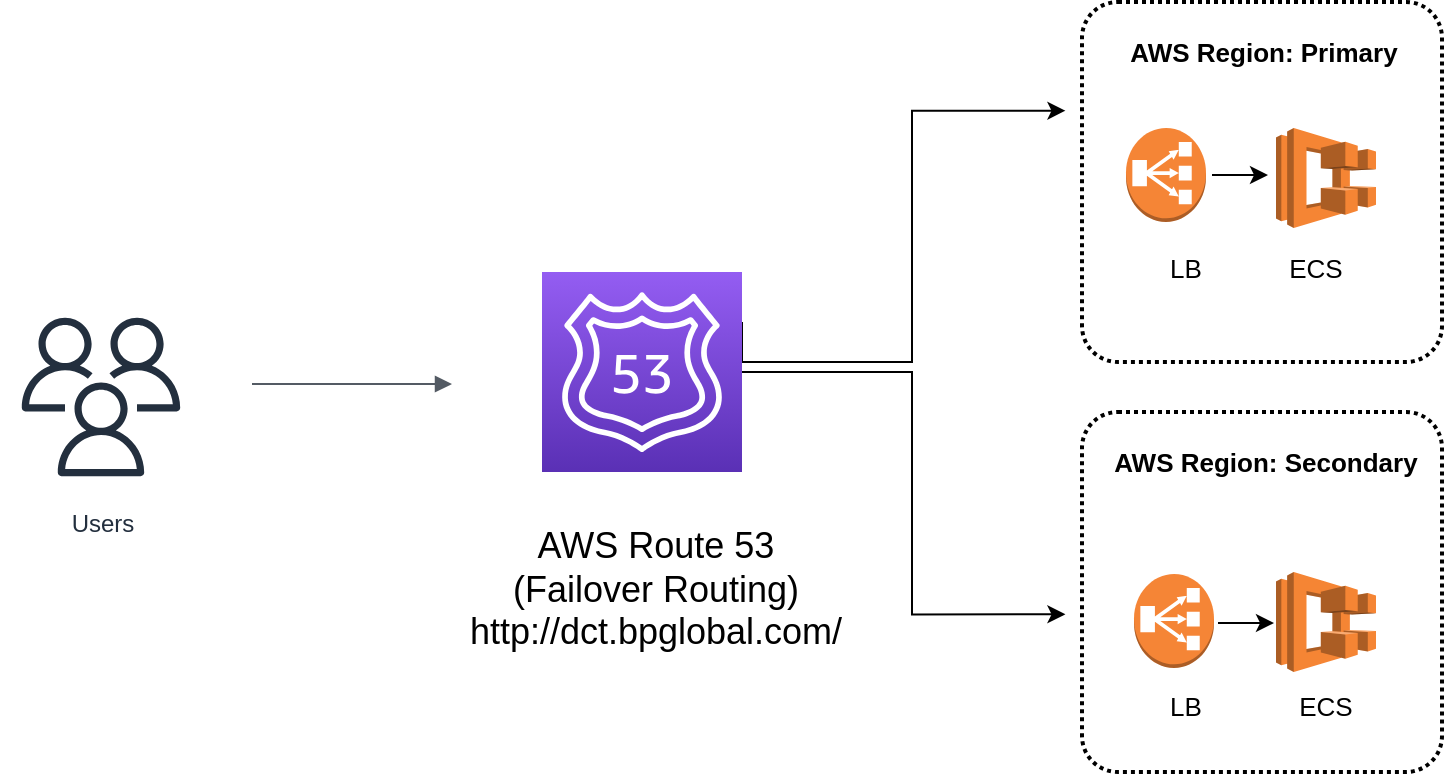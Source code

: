 <mxfile version="20.5.1" type="github">
  <diagram id="gPNRDXiM7bIUu6Y5zwWl" name="Page-1">
    <mxGraphModel dx="147" dy="102" grid="1" gridSize="10" guides="1" tooltips="1" connect="1" arrows="1" fold="1" page="1" pageScale="1" pageWidth="850" pageHeight="1100" math="0" shadow="0">
      <root>
        <mxCell id="0" />
        <mxCell id="1" parent="0" />
        <mxCell id="QKkspK9GR69PJJiekyRh-2" value="" style="rounded=1;arcSize=10;dashed=1;fillColor=none;gradientColor=none;dashPattern=1 1;strokeWidth=2;" vertex="1" parent="1">
          <mxGeometry x="590" y="250" width="180" height="180" as="geometry" />
        </mxCell>
        <mxCell id="QKkspK9GR69PJJiekyRh-3" value="" style="rounded=1;arcSize=10;dashed=1;fillColor=none;gradientColor=none;dashPattern=1 1;strokeWidth=2;" vertex="1" parent="1">
          <mxGeometry x="590" y="455" width="180" height="180" as="geometry" />
        </mxCell>
        <mxCell id="QKkspK9GR69PJJiekyRh-27" style="edgeStyle=orthogonalEdgeStyle;rounded=0;orthogonalLoop=1;jettySize=auto;html=1;exitX=1;exitY=0.25;exitDx=0;exitDy=0;exitPerimeter=0;entryX=-0.046;entryY=0.302;entryDx=0;entryDy=0;entryPerimeter=0;fontSize=13;" edge="1" parent="1" source="QKkspK9GR69PJJiekyRh-4" target="QKkspK9GR69PJJiekyRh-2">
          <mxGeometry relative="1" as="geometry">
            <Array as="points">
              <mxPoint x="420" y="430" />
              <mxPoint x="505" y="430" />
              <mxPoint x="505" y="304" />
            </Array>
          </mxGeometry>
        </mxCell>
        <mxCell id="QKkspK9GR69PJJiekyRh-29" style="edgeStyle=orthogonalEdgeStyle;rounded=0;orthogonalLoop=1;jettySize=auto;html=1;exitX=1;exitY=0.5;exitDx=0;exitDy=0;exitPerimeter=0;entryX=-0.046;entryY=0.562;entryDx=0;entryDy=0;entryPerimeter=0;fontSize=13;" edge="1" parent="1" source="QKkspK9GR69PJJiekyRh-4" target="QKkspK9GR69PJJiekyRh-3">
          <mxGeometry relative="1" as="geometry" />
        </mxCell>
        <mxCell id="QKkspK9GR69PJJiekyRh-4" value="" style="sketch=0;points=[[0,0,0],[0.25,0,0],[0.5,0,0],[0.75,0,0],[1,0,0],[0,1,0],[0.25,1,0],[0.5,1,0],[0.75,1,0],[1,1,0],[0,0.25,0],[0,0.5,0],[0,0.75,0],[1,0.25,0],[1,0.5,0],[1,0.75,0]];outlineConnect=0;fontColor=#232F3E;gradientColor=#945DF2;gradientDirection=north;fillColor=#5A30B5;strokeColor=#ffffff;dashed=0;verticalLabelPosition=bottom;verticalAlign=top;align=center;html=1;fontSize=12;fontStyle=0;aspect=fixed;shape=mxgraph.aws4.resourceIcon;resIcon=mxgraph.aws4.route_53;" vertex="1" parent="1">
          <mxGeometry x="320" y="385" width="100" height="100" as="geometry" />
        </mxCell>
        <mxCell id="QKkspK9GR69PJJiekyRh-5" value="Users" style="sketch=0;outlineConnect=0;fontColor=#232F3E;gradientColor=none;strokeColor=#232F3E;fillColor=#ffffff;dashed=0;verticalLabelPosition=bottom;verticalAlign=top;align=center;html=1;fontSize=12;fontStyle=0;aspect=fixed;shape=mxgraph.aws4.resourceIcon;resIcon=mxgraph.aws4.users;" vertex="1" parent="1">
          <mxGeometry x="50" y="398" width="99" height="99" as="geometry" />
        </mxCell>
        <mxCell id="QKkspK9GR69PJJiekyRh-7" value="" style="outlineConnect=0;dashed=0;verticalLabelPosition=bottom;verticalAlign=top;align=center;html=1;shape=mxgraph.aws3.ecs;fillColor=#F58534;gradientColor=none;" vertex="1" parent="1">
          <mxGeometry x="687" y="535" width="50" height="50" as="geometry" />
        </mxCell>
        <mxCell id="QKkspK9GR69PJJiekyRh-9" value="" style="outlineConnect=0;dashed=0;verticalLabelPosition=bottom;verticalAlign=top;align=center;html=1;shape=mxgraph.aws3.ecs;fillColor=#F58534;gradientColor=none;" vertex="1" parent="1">
          <mxGeometry x="687" y="313" width="50" height="50" as="geometry" />
        </mxCell>
        <mxCell id="QKkspK9GR69PJJiekyRh-37" style="edgeStyle=orthogonalEdgeStyle;rounded=0;orthogonalLoop=1;jettySize=auto;html=1;exitX=1;exitY=0.5;exitDx=0;exitDy=0;exitPerimeter=0;entryX=0.5;entryY=0.481;entryDx=0;entryDy=0;entryPerimeter=0;fontSize=13;" edge="1" parent="1">
          <mxGeometry relative="1" as="geometry">
            <mxPoint x="655" y="336.5" as="sourcePoint" />
            <mxPoint x="683" y="336.58" as="targetPoint" />
          </mxGeometry>
        </mxCell>
        <mxCell id="QKkspK9GR69PJJiekyRh-10" value="" style="outlineConnect=0;dashed=0;verticalLabelPosition=bottom;verticalAlign=top;align=center;html=1;shape=mxgraph.aws3.classic_load_balancer;fillColor=#F58536;gradientColor=none;" vertex="1" parent="1">
          <mxGeometry x="612" y="313" width="40" height="47" as="geometry" />
        </mxCell>
        <mxCell id="QKkspK9GR69PJJiekyRh-11" value="" style="outlineConnect=0;dashed=0;verticalLabelPosition=bottom;verticalAlign=top;align=center;html=1;shape=mxgraph.aws3.classic_load_balancer;fillColor=#F58536;gradientColor=none;" vertex="1" parent="1">
          <mxGeometry x="616" y="536" width="40" height="47" as="geometry" />
        </mxCell>
        <mxCell id="QKkspK9GR69PJJiekyRh-13" value="" style="edgeStyle=orthogonalEdgeStyle;html=1;endArrow=block;elbow=vertical;startArrow=none;endFill=1;strokeColor=#545B64;rounded=0;" edge="1" parent="1">
          <mxGeometry width="100" relative="1" as="geometry">
            <mxPoint x="175" y="441" as="sourcePoint" />
            <mxPoint x="275" y="441" as="targetPoint" />
          </mxGeometry>
        </mxCell>
        <mxCell id="QKkspK9GR69PJJiekyRh-14" value="&lt;font style=&quot;font-size: 18px;&quot;&gt;AWS Route 53&lt;br&gt;(Failover Routing)&lt;br&gt;http://dct.bpglobal.com/&lt;br&gt;&lt;/font&gt;" style="text;html=1;strokeColor=none;fillColor=none;align=center;verticalAlign=middle;whiteSpace=wrap;rounded=0;" vertex="1" parent="1">
          <mxGeometry x="227" y="501" width="300" height="86" as="geometry" />
        </mxCell>
        <mxCell id="QKkspK9GR69PJJiekyRh-15" value="&lt;font style=&quot;font-size: 13px;&quot;&gt;AWS Region: Primary&lt;/font&gt;" style="text;html=1;strokeColor=none;fillColor=none;align=center;verticalAlign=middle;whiteSpace=wrap;rounded=0;fontSize=13;fontStyle=1" vertex="1" parent="1">
          <mxGeometry x="602" y="260" width="158" height="30" as="geometry" />
        </mxCell>
        <mxCell id="QKkspK9GR69PJJiekyRh-16" value="&lt;font style=&quot;font-size: 13px;&quot;&gt;AWS Region: Secondary&lt;/font&gt;" style="text;html=1;strokeColor=none;fillColor=none;align=center;verticalAlign=middle;whiteSpace=wrap;rounded=0;fontSize=13;fontStyle=1" vertex="1" parent="1">
          <mxGeometry x="603" y="465" width="158" height="30" as="geometry" />
        </mxCell>
        <mxCell id="QKkspK9GR69PJJiekyRh-31" value="ECS" style="text;html=1;strokeColor=none;fillColor=none;align=center;verticalAlign=middle;whiteSpace=wrap;rounded=0;fontSize=13;" vertex="1" parent="1">
          <mxGeometry x="677" y="368" width="60" height="30" as="geometry" />
        </mxCell>
        <mxCell id="QKkspK9GR69PJJiekyRh-32" value="ECS" style="text;html=1;strokeColor=none;fillColor=none;align=center;verticalAlign=middle;whiteSpace=wrap;rounded=0;fontSize=13;" vertex="1" parent="1">
          <mxGeometry x="682" y="587" width="60" height="30" as="geometry" />
        </mxCell>
        <mxCell id="QKkspK9GR69PJJiekyRh-33" value="LB" style="text;html=1;strokeColor=none;fillColor=none;align=center;verticalAlign=middle;whiteSpace=wrap;rounded=0;fontSize=13;" vertex="1" parent="1">
          <mxGeometry x="612" y="368" width="60" height="30" as="geometry" />
        </mxCell>
        <mxCell id="QKkspK9GR69PJJiekyRh-34" value="LB" style="text;html=1;strokeColor=none;fillColor=none;align=center;verticalAlign=middle;whiteSpace=wrap;rounded=0;fontSize=13;" vertex="1" parent="1">
          <mxGeometry x="612" y="587" width="60" height="30" as="geometry" />
        </mxCell>
        <mxCell id="QKkspK9GR69PJJiekyRh-38" style="edgeStyle=orthogonalEdgeStyle;rounded=0;orthogonalLoop=1;jettySize=auto;html=1;exitX=1;exitY=0.5;exitDx=0;exitDy=0;exitPerimeter=0;entryX=0.5;entryY=0.481;entryDx=0;entryDy=0;entryPerimeter=0;fontSize=13;" edge="1" parent="1">
          <mxGeometry relative="1" as="geometry">
            <mxPoint x="658" y="560.5" as="sourcePoint" />
            <mxPoint x="686" y="560.58" as="targetPoint" />
          </mxGeometry>
        </mxCell>
      </root>
    </mxGraphModel>
  </diagram>
</mxfile>
